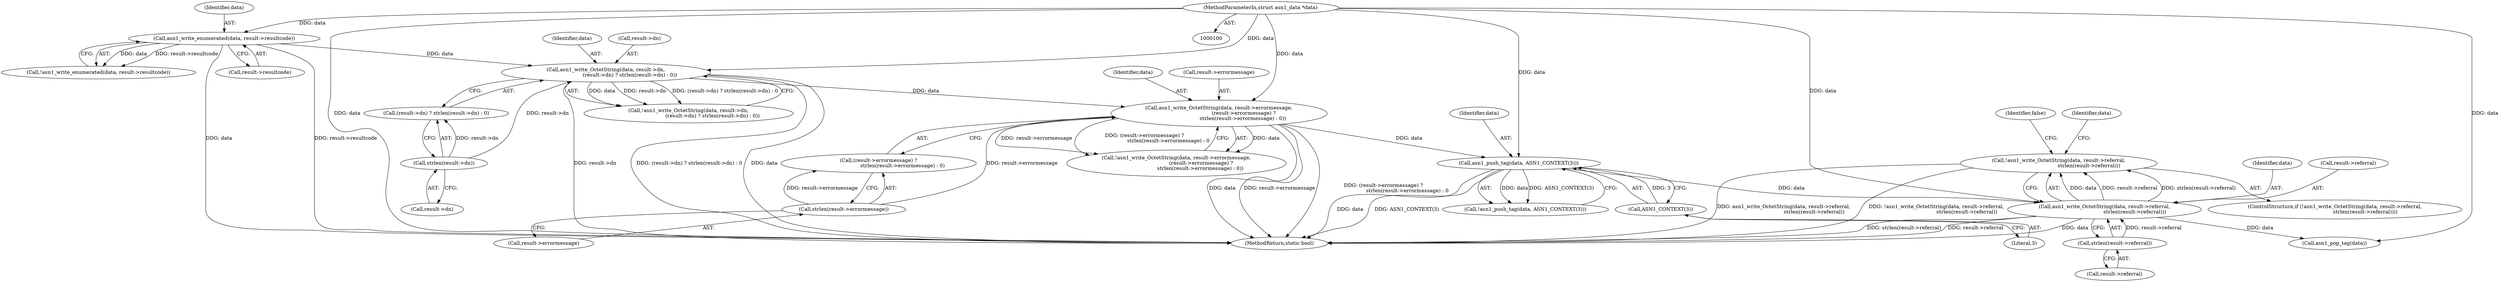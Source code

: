 digraph "0_samba_530d50a1abdcdf4d1775652d4c456c1274d83d8d_0@API" {
"1000163" [label="(Call,!asn1_write_OctetString(data, result->referral,\n                                      strlen(result->referral)))"];
"1000164" [label="(Call,asn1_write_OctetString(data, result->referral,\n                                      strlen(result->referral)))"];
"1000156" [label="(Call,asn1_push_tag(data, ASN1_CONTEXT(3)))"];
"1000133" [label="(Call,asn1_write_OctetString(data, result->errormessage,\n                               (result->errormessage) ?\n                              strlen(result->errormessage) : 0))"];
"1000115" [label="(Call,asn1_write_OctetString(data, result->dn,\n                              (result->dn) ? strlen(result->dn) : 0))"];
"1000106" [label="(Call,asn1_write_enumerated(data, result->resultcode))"];
"1000101" [label="(MethodParameterIn,struct asn1_data *data)"];
"1000124" [label="(Call,strlen(result->dn))"];
"1000142" [label="(Call,strlen(result->errormessage))"];
"1000158" [label="(Call,ASN1_CONTEXT(3))"];
"1000169" [label="(Call,strlen(result->referral))"];
"1000120" [label="(Call,(result->dn) ? strlen(result->dn) : 0)"];
"1000124" [label="(Call,strlen(result->dn))"];
"1000162" [label="(ControlStructure,if (!asn1_write_OctetString(data, result->referral,\n                                      strlen(result->referral))))"];
"1000156" [label="(Call,asn1_push_tag(data, ASN1_CONTEXT(3)))"];
"1000165" [label="(Identifier,data)"];
"1000164" [label="(Call,asn1_write_OctetString(data, result->referral,\n                                      strlen(result->referral)))"];
"1000101" [label="(MethodParameterIn,struct asn1_data *data)"];
"1000177" [label="(Call,asn1_pop_tag(data))"];
"1000178" [label="(Identifier,data)"];
"1000157" [label="(Identifier,data)"];
"1000105" [label="(Call,!asn1_write_enumerated(data, result->resultcode))"];
"1000125" [label="(Call,result->dn)"];
"1000114" [label="(Call,!asn1_write_OctetString(data, result->dn,\n                              (result->dn) ? strlen(result->dn) : 0))"];
"1000159" [label="(Literal,3)"];
"1000163" [label="(Call,!asn1_write_OctetString(data, result->referral,\n                                      strlen(result->referral)))"];
"1000107" [label="(Identifier,data)"];
"1000170" [label="(Call,result->referral)"];
"1000143" [label="(Call,result->errormessage)"];
"1000115" [label="(Call,asn1_write_OctetString(data, result->dn,\n                              (result->dn) ? strlen(result->dn) : 0))"];
"1000132" [label="(Call,!asn1_write_OctetString(data, result->errormessage,\n                               (result->errormessage) ?\n                              strlen(result->errormessage) : 0))"];
"1000166" [label="(Call,result->referral)"];
"1000106" [label="(Call,asn1_write_enumerated(data, result->resultcode))"];
"1000155" [label="(Call,!asn1_push_tag(data, ASN1_CONTEXT(3)))"];
"1000133" [label="(Call,asn1_write_OctetString(data, result->errormessage,\n                               (result->errormessage) ?\n                              strlen(result->errormessage) : 0))"];
"1000183" [label="(MethodReturn,static bool)"];
"1000158" [label="(Call,ASN1_CONTEXT(3))"];
"1000138" [label="(Call,(result->errormessage) ?\n                              strlen(result->errormessage) : 0)"];
"1000116" [label="(Identifier,data)"];
"1000134" [label="(Identifier,data)"];
"1000169" [label="(Call,strlen(result->referral))"];
"1000108" [label="(Call,result->resultcode)"];
"1000142" [label="(Call,strlen(result->errormessage))"];
"1000135" [label="(Call,result->errormessage)"];
"1000117" [label="(Call,result->dn)"];
"1000174" [label="(Identifier,false)"];
"1000163" -> "1000162"  [label="AST: "];
"1000163" -> "1000164"  [label="CFG: "];
"1000164" -> "1000163"  [label="AST: "];
"1000174" -> "1000163"  [label="CFG: "];
"1000178" -> "1000163"  [label="CFG: "];
"1000163" -> "1000183"  [label="DDG: asn1_write_OctetString(data, result->referral,\n                                      strlen(result->referral))"];
"1000163" -> "1000183"  [label="DDG: !asn1_write_OctetString(data, result->referral,\n                                      strlen(result->referral))"];
"1000164" -> "1000163"  [label="DDG: data"];
"1000164" -> "1000163"  [label="DDG: result->referral"];
"1000164" -> "1000163"  [label="DDG: strlen(result->referral)"];
"1000164" -> "1000169"  [label="CFG: "];
"1000165" -> "1000164"  [label="AST: "];
"1000166" -> "1000164"  [label="AST: "];
"1000169" -> "1000164"  [label="AST: "];
"1000164" -> "1000183"  [label="DDG: strlen(result->referral)"];
"1000164" -> "1000183"  [label="DDG: result->referral"];
"1000164" -> "1000183"  [label="DDG: data"];
"1000156" -> "1000164"  [label="DDG: data"];
"1000101" -> "1000164"  [label="DDG: data"];
"1000169" -> "1000164"  [label="DDG: result->referral"];
"1000164" -> "1000177"  [label="DDG: data"];
"1000156" -> "1000155"  [label="AST: "];
"1000156" -> "1000158"  [label="CFG: "];
"1000157" -> "1000156"  [label="AST: "];
"1000158" -> "1000156"  [label="AST: "];
"1000155" -> "1000156"  [label="CFG: "];
"1000156" -> "1000183"  [label="DDG: data"];
"1000156" -> "1000183"  [label="DDG: ASN1_CONTEXT(3)"];
"1000156" -> "1000155"  [label="DDG: data"];
"1000156" -> "1000155"  [label="DDG: ASN1_CONTEXT(3)"];
"1000133" -> "1000156"  [label="DDG: data"];
"1000101" -> "1000156"  [label="DDG: data"];
"1000158" -> "1000156"  [label="DDG: 3"];
"1000133" -> "1000132"  [label="AST: "];
"1000133" -> "1000138"  [label="CFG: "];
"1000134" -> "1000133"  [label="AST: "];
"1000135" -> "1000133"  [label="AST: "];
"1000138" -> "1000133"  [label="AST: "];
"1000132" -> "1000133"  [label="CFG: "];
"1000133" -> "1000183"  [label="DDG: data"];
"1000133" -> "1000183"  [label="DDG: result->errormessage"];
"1000133" -> "1000183"  [label="DDG: (result->errormessage) ?\n                              strlen(result->errormessage) : 0"];
"1000133" -> "1000132"  [label="DDG: data"];
"1000133" -> "1000132"  [label="DDG: result->errormessage"];
"1000133" -> "1000132"  [label="DDG: (result->errormessage) ?\n                              strlen(result->errormessage) : 0"];
"1000115" -> "1000133"  [label="DDG: data"];
"1000101" -> "1000133"  [label="DDG: data"];
"1000142" -> "1000133"  [label="DDG: result->errormessage"];
"1000115" -> "1000114"  [label="AST: "];
"1000115" -> "1000120"  [label="CFG: "];
"1000116" -> "1000115"  [label="AST: "];
"1000117" -> "1000115"  [label="AST: "];
"1000120" -> "1000115"  [label="AST: "];
"1000114" -> "1000115"  [label="CFG: "];
"1000115" -> "1000183"  [label="DDG: data"];
"1000115" -> "1000183"  [label="DDG: result->dn"];
"1000115" -> "1000183"  [label="DDG: (result->dn) ? strlen(result->dn) : 0"];
"1000115" -> "1000114"  [label="DDG: data"];
"1000115" -> "1000114"  [label="DDG: result->dn"];
"1000115" -> "1000114"  [label="DDG: (result->dn) ? strlen(result->dn) : 0"];
"1000106" -> "1000115"  [label="DDG: data"];
"1000101" -> "1000115"  [label="DDG: data"];
"1000124" -> "1000115"  [label="DDG: result->dn"];
"1000106" -> "1000105"  [label="AST: "];
"1000106" -> "1000108"  [label="CFG: "];
"1000107" -> "1000106"  [label="AST: "];
"1000108" -> "1000106"  [label="AST: "];
"1000105" -> "1000106"  [label="CFG: "];
"1000106" -> "1000183"  [label="DDG: result->resultcode"];
"1000106" -> "1000183"  [label="DDG: data"];
"1000106" -> "1000105"  [label="DDG: data"];
"1000106" -> "1000105"  [label="DDG: result->resultcode"];
"1000101" -> "1000106"  [label="DDG: data"];
"1000101" -> "1000100"  [label="AST: "];
"1000101" -> "1000183"  [label="DDG: data"];
"1000101" -> "1000177"  [label="DDG: data"];
"1000124" -> "1000120"  [label="AST: "];
"1000124" -> "1000125"  [label="CFG: "];
"1000125" -> "1000124"  [label="AST: "];
"1000120" -> "1000124"  [label="CFG: "];
"1000124" -> "1000120"  [label="DDG: result->dn"];
"1000142" -> "1000138"  [label="AST: "];
"1000142" -> "1000143"  [label="CFG: "];
"1000143" -> "1000142"  [label="AST: "];
"1000138" -> "1000142"  [label="CFG: "];
"1000142" -> "1000138"  [label="DDG: result->errormessage"];
"1000158" -> "1000159"  [label="CFG: "];
"1000159" -> "1000158"  [label="AST: "];
"1000169" -> "1000170"  [label="CFG: "];
"1000170" -> "1000169"  [label="AST: "];
}
